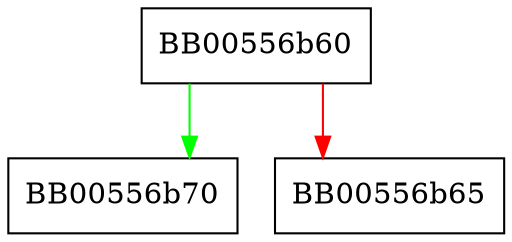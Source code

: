 digraph OSSL_CMP_CTX_get0_propq {
  node [shape="box"];
  graph [splines=ortho];
  BB00556b60 -> BB00556b70 [color="green"];
  BB00556b60 -> BB00556b65 [color="red"];
}
